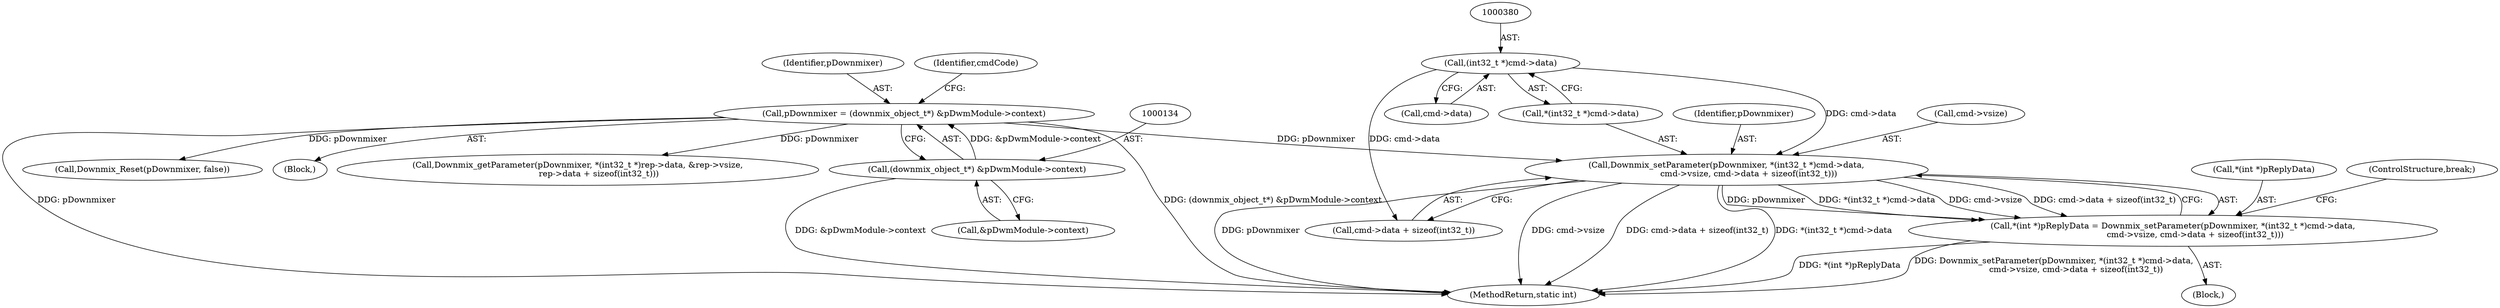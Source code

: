 digraph "0_Android_f490fc335772a9b14e78997486f4a572b0594c04@pointer" {
"1000376" [label="(Call,Downmix_setParameter(pDownmixer, *(int32_t *)cmd->data,\n                 cmd->vsize, cmd->data + sizeof(int32_t)))"];
"1000131" [label="(Call,pDownmixer = (downmix_object_t*) &pDwmModule->context)"];
"1000133" [label="(Call,(downmix_object_t*) &pDwmModule->context)"];
"1000379" [label="(Call,(int32_t *)cmd->data)"];
"1000371" [label="(Call,*(int *)pReplyData = Downmix_setParameter(pDownmixer, *(int32_t *)cmd->data,\n                 cmd->vsize, cmd->data + sizeof(int32_t)))"];
"1000585" [label="(MethodReturn,static int)"];
"1000381" [label="(Call,cmd->data)"];
"1000387" [label="(Call,cmd->data + sizeof(int32_t))"];
"1000132" [label="(Identifier,pDownmixer)"];
"1000379" [label="(Call,(int32_t *)cmd->data)"];
"1000210" [label="(Call,Downmix_Reset(pDownmixer, false))"];
"1000371" [label="(Call,*(int *)pReplyData = Downmix_setParameter(pDownmixer, *(int32_t *)cmd->data,\n                 cmd->vsize, cmd->data + sizeof(int32_t)))"];
"1000141" [label="(Block,)"];
"1000384" [label="(Call,cmd->vsize)"];
"1000378" [label="(Call,*(int32_t *)cmd->data)"];
"1000135" [label="(Call,&pDwmModule->context)"];
"1000133" [label="(Call,(downmix_object_t*) &pDwmModule->context)"];
"1000376" [label="(Call,Downmix_setParameter(pDownmixer, *(int32_t *)cmd->data,\n                 cmd->vsize, cmd->data + sizeof(int32_t)))"];
"1000107" [label="(Block,)"];
"1000372" [label="(Call,*(int *)pReplyData)"];
"1000393" [label="(ControlStructure,break;)"];
"1000278" [label="(Call,Downmix_getParameter(pDownmixer, *(int32_t *)rep->data, &rep->vsize,\n                rep->data + sizeof(int32_t)))"];
"1000377" [label="(Identifier,pDownmixer)"];
"1000131" [label="(Call,pDownmixer = (downmix_object_t*) &pDwmModule->context)"];
"1000140" [label="(Identifier,cmdCode)"];
"1000376" -> "1000371"  [label="AST: "];
"1000376" -> "1000387"  [label="CFG: "];
"1000377" -> "1000376"  [label="AST: "];
"1000378" -> "1000376"  [label="AST: "];
"1000384" -> "1000376"  [label="AST: "];
"1000387" -> "1000376"  [label="AST: "];
"1000371" -> "1000376"  [label="CFG: "];
"1000376" -> "1000585"  [label="DDG: pDownmixer"];
"1000376" -> "1000585"  [label="DDG: cmd->vsize"];
"1000376" -> "1000585"  [label="DDG: cmd->data + sizeof(int32_t)"];
"1000376" -> "1000585"  [label="DDG: *(int32_t *)cmd->data"];
"1000376" -> "1000371"  [label="DDG: pDownmixer"];
"1000376" -> "1000371"  [label="DDG: *(int32_t *)cmd->data"];
"1000376" -> "1000371"  [label="DDG: cmd->vsize"];
"1000376" -> "1000371"  [label="DDG: cmd->data + sizeof(int32_t)"];
"1000131" -> "1000376"  [label="DDG: pDownmixer"];
"1000379" -> "1000376"  [label="DDG: cmd->data"];
"1000131" -> "1000107"  [label="AST: "];
"1000131" -> "1000133"  [label="CFG: "];
"1000132" -> "1000131"  [label="AST: "];
"1000133" -> "1000131"  [label="AST: "];
"1000140" -> "1000131"  [label="CFG: "];
"1000131" -> "1000585"  [label="DDG: pDownmixer"];
"1000131" -> "1000585"  [label="DDG: (downmix_object_t*) &pDwmModule->context"];
"1000133" -> "1000131"  [label="DDG: &pDwmModule->context"];
"1000131" -> "1000210"  [label="DDG: pDownmixer"];
"1000131" -> "1000278"  [label="DDG: pDownmixer"];
"1000133" -> "1000135"  [label="CFG: "];
"1000134" -> "1000133"  [label="AST: "];
"1000135" -> "1000133"  [label="AST: "];
"1000133" -> "1000585"  [label="DDG: &pDwmModule->context"];
"1000379" -> "1000378"  [label="AST: "];
"1000379" -> "1000381"  [label="CFG: "];
"1000380" -> "1000379"  [label="AST: "];
"1000381" -> "1000379"  [label="AST: "];
"1000378" -> "1000379"  [label="CFG: "];
"1000379" -> "1000387"  [label="DDG: cmd->data"];
"1000371" -> "1000141"  [label="AST: "];
"1000372" -> "1000371"  [label="AST: "];
"1000393" -> "1000371"  [label="CFG: "];
"1000371" -> "1000585"  [label="DDG: Downmix_setParameter(pDownmixer, *(int32_t *)cmd->data,\n                 cmd->vsize, cmd->data + sizeof(int32_t))"];
"1000371" -> "1000585"  [label="DDG: *(int *)pReplyData"];
}
